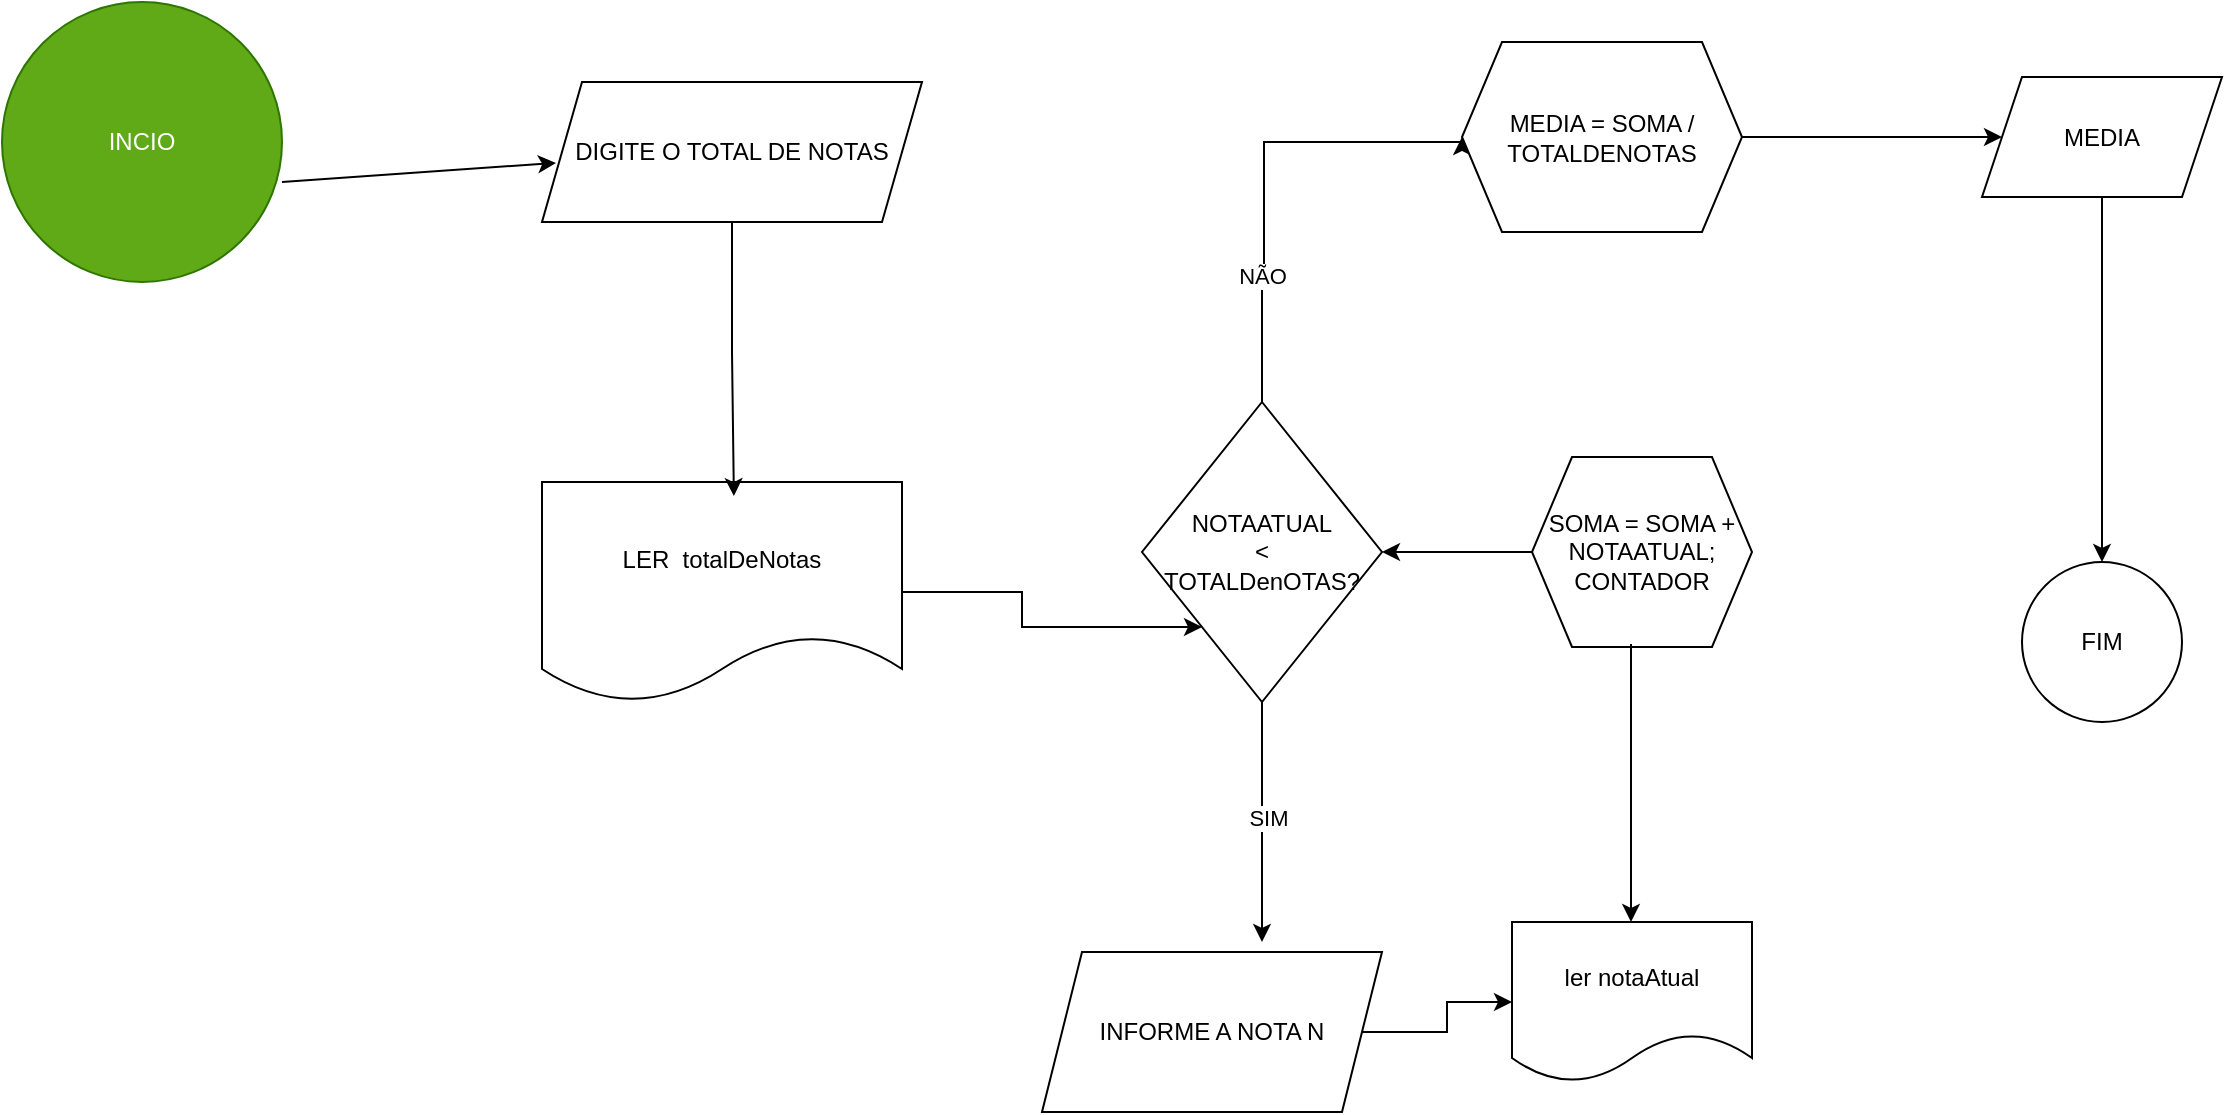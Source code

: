 <mxfile version="26.0.15">
  <diagram name="Página-1" id="5uLi7t6QaqgrzQfY2JTS">
    <mxGraphModel dx="1299" dy="773" grid="1" gridSize="10" guides="1" tooltips="1" connect="1" arrows="1" fold="1" page="1" pageScale="1" pageWidth="827" pageHeight="1169" math="0" shadow="0">
      <root>
        <mxCell id="0" />
        <mxCell id="1" parent="0" />
        <mxCell id="tmMsMg1pmQi8sTaPk3Uy-10" value="INCIO" style="ellipse;whiteSpace=wrap;html=1;fillColor=#60a917;fontColor=#ffffff;strokeColor=#2D7600;" vertex="1" parent="1">
          <mxGeometry x="-200" y="70" width="140" height="140" as="geometry" />
        </mxCell>
        <mxCell id="tmMsMg1pmQi8sTaPk3Uy-11" value="DIGITE O TOTAL DE NOTAS" style="shape=parallelogram;perimeter=parallelogramPerimeter;whiteSpace=wrap;html=1;fixedSize=1;" vertex="1" parent="1">
          <mxGeometry x="70" y="110" width="190" height="70" as="geometry" />
        </mxCell>
        <mxCell id="tmMsMg1pmQi8sTaPk3Uy-13" value="" style="endArrow=classic;html=1;rounded=0;entryX=0.037;entryY=0.578;entryDx=0;entryDy=0;entryPerimeter=0;" edge="1" parent="1" target="tmMsMg1pmQi8sTaPk3Uy-11">
          <mxGeometry width="50" height="50" relative="1" as="geometry">
            <mxPoint x="-60" y="160" as="sourcePoint" />
            <mxPoint x="-10" y="110" as="targetPoint" />
          </mxGeometry>
        </mxCell>
        <mxCell id="tmMsMg1pmQi8sTaPk3Uy-18" style="edgeStyle=orthogonalEdgeStyle;rounded=0;orthogonalLoop=1;jettySize=auto;html=1;entryX=0;entryY=1;entryDx=0;entryDy=0;" edge="1" parent="1" source="tmMsMg1pmQi8sTaPk3Uy-14" target="tmMsMg1pmQi8sTaPk3Uy-17">
          <mxGeometry relative="1" as="geometry" />
        </mxCell>
        <mxCell id="tmMsMg1pmQi8sTaPk3Uy-14" value="LER&amp;nbsp; totalDeNotas" style="shape=document;whiteSpace=wrap;html=1;boundedLbl=1;" vertex="1" parent="1">
          <mxGeometry x="70" y="310" width="180" height="110" as="geometry" />
        </mxCell>
        <mxCell id="tmMsMg1pmQi8sTaPk3Uy-16" style="edgeStyle=orthogonalEdgeStyle;rounded=0;orthogonalLoop=1;jettySize=auto;html=1;entryX=0.533;entryY=0.064;entryDx=0;entryDy=0;entryPerimeter=0;" edge="1" parent="1" source="tmMsMg1pmQi8sTaPk3Uy-11" target="tmMsMg1pmQi8sTaPk3Uy-14">
          <mxGeometry relative="1" as="geometry" />
        </mxCell>
        <mxCell id="tmMsMg1pmQi8sTaPk3Uy-30" style="edgeStyle=orthogonalEdgeStyle;rounded=0;orthogonalLoop=1;jettySize=auto;html=1;exitX=0.5;exitY=0;exitDx=0;exitDy=0;entryX=0;entryY=0.5;entryDx=0;entryDy=0;" edge="1" parent="1" source="tmMsMg1pmQi8sTaPk3Uy-17" target="tmMsMg1pmQi8sTaPk3Uy-29">
          <mxGeometry relative="1" as="geometry">
            <mxPoint x="430" y="140" as="targetPoint" />
            <Array as="points">
              <mxPoint x="430" y="205" />
              <mxPoint x="431" y="205" />
              <mxPoint x="431" y="140" />
            </Array>
          </mxGeometry>
        </mxCell>
        <mxCell id="tmMsMg1pmQi8sTaPk3Uy-36" value="NÃO" style="edgeLabel;html=1;align=center;verticalAlign=middle;resizable=0;points=[];" vertex="1" connectable="0" parent="tmMsMg1pmQi8sTaPk3Uy-30">
          <mxGeometry x="-0.458" relative="1" as="geometry">
            <mxPoint as="offset" />
          </mxGeometry>
        </mxCell>
        <mxCell id="tmMsMg1pmQi8sTaPk3Uy-38" style="edgeStyle=orthogonalEdgeStyle;rounded=0;orthogonalLoop=1;jettySize=auto;html=1;exitX=0.5;exitY=1;exitDx=0;exitDy=0;" edge="1" parent="1" source="tmMsMg1pmQi8sTaPk3Uy-17">
          <mxGeometry relative="1" as="geometry">
            <mxPoint x="430" y="540" as="targetPoint" />
          </mxGeometry>
        </mxCell>
        <mxCell id="tmMsMg1pmQi8sTaPk3Uy-39" value="SIM" style="edgeLabel;html=1;align=center;verticalAlign=middle;resizable=0;points=[];" vertex="1" connectable="0" parent="tmMsMg1pmQi8sTaPk3Uy-38">
          <mxGeometry x="-0.037" y="3" relative="1" as="geometry">
            <mxPoint as="offset" />
          </mxGeometry>
        </mxCell>
        <mxCell id="tmMsMg1pmQi8sTaPk3Uy-17" value="&lt;div&gt;NOTAATUAL&lt;/div&gt;&lt;div&gt;&amp;lt;&lt;/div&gt;&lt;div&gt;TOTALDenOTAS?&lt;/div&gt;" style="rhombus;whiteSpace=wrap;html=1;" vertex="1" parent="1">
          <mxGeometry x="370" y="270" width="120" height="150" as="geometry" />
        </mxCell>
        <mxCell id="tmMsMg1pmQi8sTaPk3Uy-24" style="edgeStyle=orthogonalEdgeStyle;rounded=0;orthogonalLoop=1;jettySize=auto;html=1;exitX=1;exitY=0.5;exitDx=0;exitDy=0;" edge="1" parent="1" source="tmMsMg1pmQi8sTaPk3Uy-19" target="tmMsMg1pmQi8sTaPk3Uy-22">
          <mxGeometry relative="1" as="geometry" />
        </mxCell>
        <mxCell id="tmMsMg1pmQi8sTaPk3Uy-19" value="INFORME A NOTA N" style="shape=parallelogram;perimeter=parallelogramPerimeter;whiteSpace=wrap;html=1;fixedSize=1;" vertex="1" parent="1">
          <mxGeometry x="320" y="545" width="170" height="80" as="geometry" />
        </mxCell>
        <mxCell id="tmMsMg1pmQi8sTaPk3Uy-22" value="&lt;div&gt;ler notaAtual&lt;/div&gt;" style="shape=document;whiteSpace=wrap;html=1;boundedLbl=1;" vertex="1" parent="1">
          <mxGeometry x="555" y="530" width="120" height="80" as="geometry" />
        </mxCell>
        <mxCell id="tmMsMg1pmQi8sTaPk3Uy-28" style="edgeStyle=orthogonalEdgeStyle;rounded=0;orthogonalLoop=1;jettySize=auto;html=1;entryX=1;entryY=0.5;entryDx=0;entryDy=0;" edge="1" parent="1" source="tmMsMg1pmQi8sTaPk3Uy-27" target="tmMsMg1pmQi8sTaPk3Uy-17">
          <mxGeometry relative="1" as="geometry" />
        </mxCell>
        <mxCell id="tmMsMg1pmQi8sTaPk3Uy-27" value="&lt;div&gt;SOMA = SOMA + NOTAATUAL;&lt;/div&gt;&lt;div&gt;CONTADOR&lt;/div&gt;" style="shape=hexagon;perimeter=hexagonPerimeter2;whiteSpace=wrap;html=1;fixedSize=1;" vertex="1" parent="1">
          <mxGeometry x="565" y="297.5" width="110" height="95" as="geometry" />
        </mxCell>
        <mxCell id="tmMsMg1pmQi8sTaPk3Uy-32" style="edgeStyle=orthogonalEdgeStyle;rounded=0;orthogonalLoop=1;jettySize=auto;html=1;exitX=1;exitY=0.5;exitDx=0;exitDy=0;" edge="1" parent="1" source="tmMsMg1pmQi8sTaPk3Uy-29" target="tmMsMg1pmQi8sTaPk3Uy-31">
          <mxGeometry relative="1" as="geometry" />
        </mxCell>
        <mxCell id="tmMsMg1pmQi8sTaPk3Uy-29" value="MEDIA = SOMA / TOTALDENOTAS" style="shape=hexagon;perimeter=hexagonPerimeter2;whiteSpace=wrap;html=1;fixedSize=1;" vertex="1" parent="1">
          <mxGeometry x="530" y="90" width="140" height="95" as="geometry" />
        </mxCell>
        <mxCell id="tmMsMg1pmQi8sTaPk3Uy-33" style="edgeStyle=orthogonalEdgeStyle;rounded=0;orthogonalLoop=1;jettySize=auto;html=1;exitX=0.5;exitY=1;exitDx=0;exitDy=0;" edge="1" parent="1" source="tmMsMg1pmQi8sTaPk3Uy-31">
          <mxGeometry relative="1" as="geometry">
            <mxPoint x="850" y="350" as="targetPoint" />
          </mxGeometry>
        </mxCell>
        <mxCell id="tmMsMg1pmQi8sTaPk3Uy-31" value="MEDIA" style="shape=parallelogram;perimeter=parallelogramPerimeter;whiteSpace=wrap;html=1;fixedSize=1;" vertex="1" parent="1">
          <mxGeometry x="790" y="107.5" width="120" height="60" as="geometry" />
        </mxCell>
        <mxCell id="tmMsMg1pmQi8sTaPk3Uy-34" value="FIM" style="ellipse;whiteSpace=wrap;html=1;aspect=fixed;" vertex="1" parent="1">
          <mxGeometry x="810" y="350" width="80" height="80" as="geometry" />
        </mxCell>
        <mxCell id="tmMsMg1pmQi8sTaPk3Uy-35" style="edgeStyle=orthogonalEdgeStyle;rounded=0;orthogonalLoop=1;jettySize=auto;html=1;exitX=0.5;exitY=1;exitDx=0;exitDy=0;entryX=0.5;entryY=0.113;entryDx=0;entryDy=0;entryPerimeter=0;" edge="1" parent="1">
          <mxGeometry relative="1" as="geometry">
            <mxPoint x="614.5" y="390.96" as="sourcePoint" />
            <mxPoint x="614.5" y="530" as="targetPoint" />
          </mxGeometry>
        </mxCell>
      </root>
    </mxGraphModel>
  </diagram>
</mxfile>
